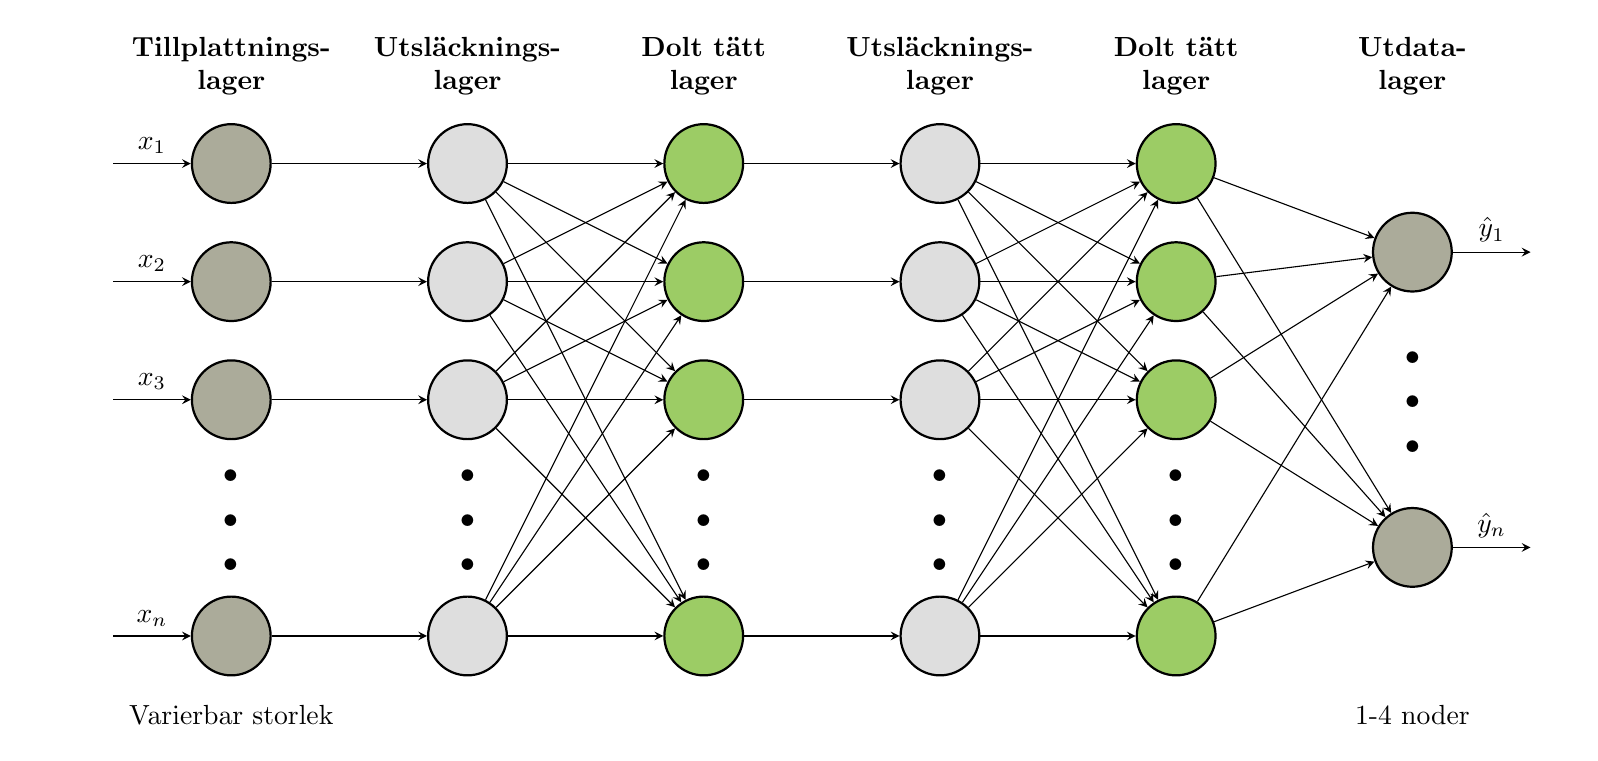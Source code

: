 \definecolor{input_node}{RGB}{171,171,154}
\definecolor{dense_node}{RGB}{196,225,144}
\definecolor{dropout_node}{RGB}{222,222,222}
\definecolor{output_node}{RGB}{171,154,154}
% New colors
\definecolor{klight_green_400}{RGB}{156, 204, 101}



\begin{tikzpicture}[x=1.5cm, y=1.5cm, >=stealth]
\tikzset{%
  dense neuron/.style={
    circle,
    draw,
    fill=klight_green_400,
    thick,
    minimum size=1cm
  },
  dropout neuron/.style={
    circle,
    draw,
    fill=dropout_node,
    thick,
    minimum size=1cm
  },
  input neuron/.style={
    circle,
    draw,
    fill=input_node,
    thick,
    minimum size=1cm
  },
  output neuron/.style={
    circle,
    draw,
    fill=output_node,
    thick,
    minimum size=1cm
  },
  neuron missing/.style={
    draw=none, 
    scale=4,
    fill=none,
    text height=0.333cm,
    execute at begin node=\color{black}$\vdots$
  },
}


% Input layer
\foreach \m/\l [count=\y] in {1,2,3,missing,4}
  \node [input neuron/.try, neuron \m/.try] (input-\m) at (0,2.5-\y) {};
% First dropout layer
\foreach \m/\l [count=\y] in {1,2,3,missing,4}
  \node [dropout neuron/.try, neuron \m/.try] (dropout1-\m) at (2,2.5-\y) {};
% First hidden layer
\foreach \m [count=\y] in {1,2,3,missing,4}
  \node [dense neuron/.try, neuron \m/.try ] (hidden1-\m) at (4,2.5-\y) {};
% Second dropout layer
\foreach \m/\l [count=\y] in {1,2,3,missing,4}
  \node [dropout neuron/.try, neuron \m/.try] (dropout2-\m) at (6,2.5-\y) {};
% Second hidden layer
\foreach \m [count=\y] in {1,2,3,missing,4}
  \node [dense neuron/.try, neuron \m/.try ] (hidden2-\m) at (8,2.5-\y) {};
% Output layer
\foreach \m [count=\y] in {1,missing,2}
  \node [input neuron/.try, neuron \m/.try ] (output-\m) at (10,2-1.25*\y) {};

Draw node labels
\foreach \l [count=\i] in {1,2,3,n}
  \draw [<-] (input-\i) -- ++(-1,0)
    node [above, midway] {$x_\l$};

\foreach \l [count=\i] in {1,n}
  \draw [->] (output-\i) -- ++(1,0)
    node [above, midway] {$\hat{y}_\l$};

% Draw connections
\foreach \i in {1,...,4}
    \draw [->] (input-\i) -- (dropout1-\i);
    
\foreach \i in {1,...,4}
  \foreach \j in {1,...,4}
    \draw [->] (dropout1-\i) -- (hidden1-\j);

\foreach \i in {1,...,4}
    \draw [->] (hidden1-\i) -- (dropout2-\i);
    
\foreach \i in {1,...,4}
  \foreach \j in {1,...,4}
    \draw [->] (dropout2-\i) -- (hidden2-\j);

\foreach \i in {1,2,3,...,4}
  \foreach \j in {1,2}
    \draw [->] (hidden2-\i) -- (output-\j);

\foreach \l [count=\x from 0] in {Tillplattnings-, Utsläcknings-, Dolt tätt, Utsläcknings-, Dolt tätt, Utdata-}
  \node [align=center, above] at (\x*2,2) {\textbf{\l} \\ \textbf{lager}};
  
\foreach \l [count=\x from 0] in {Varierbar storlek, , , , , 1-4 noder}
  \node [align=center, below] at (\x*2,-3) {\l};

\end{tikzpicture}